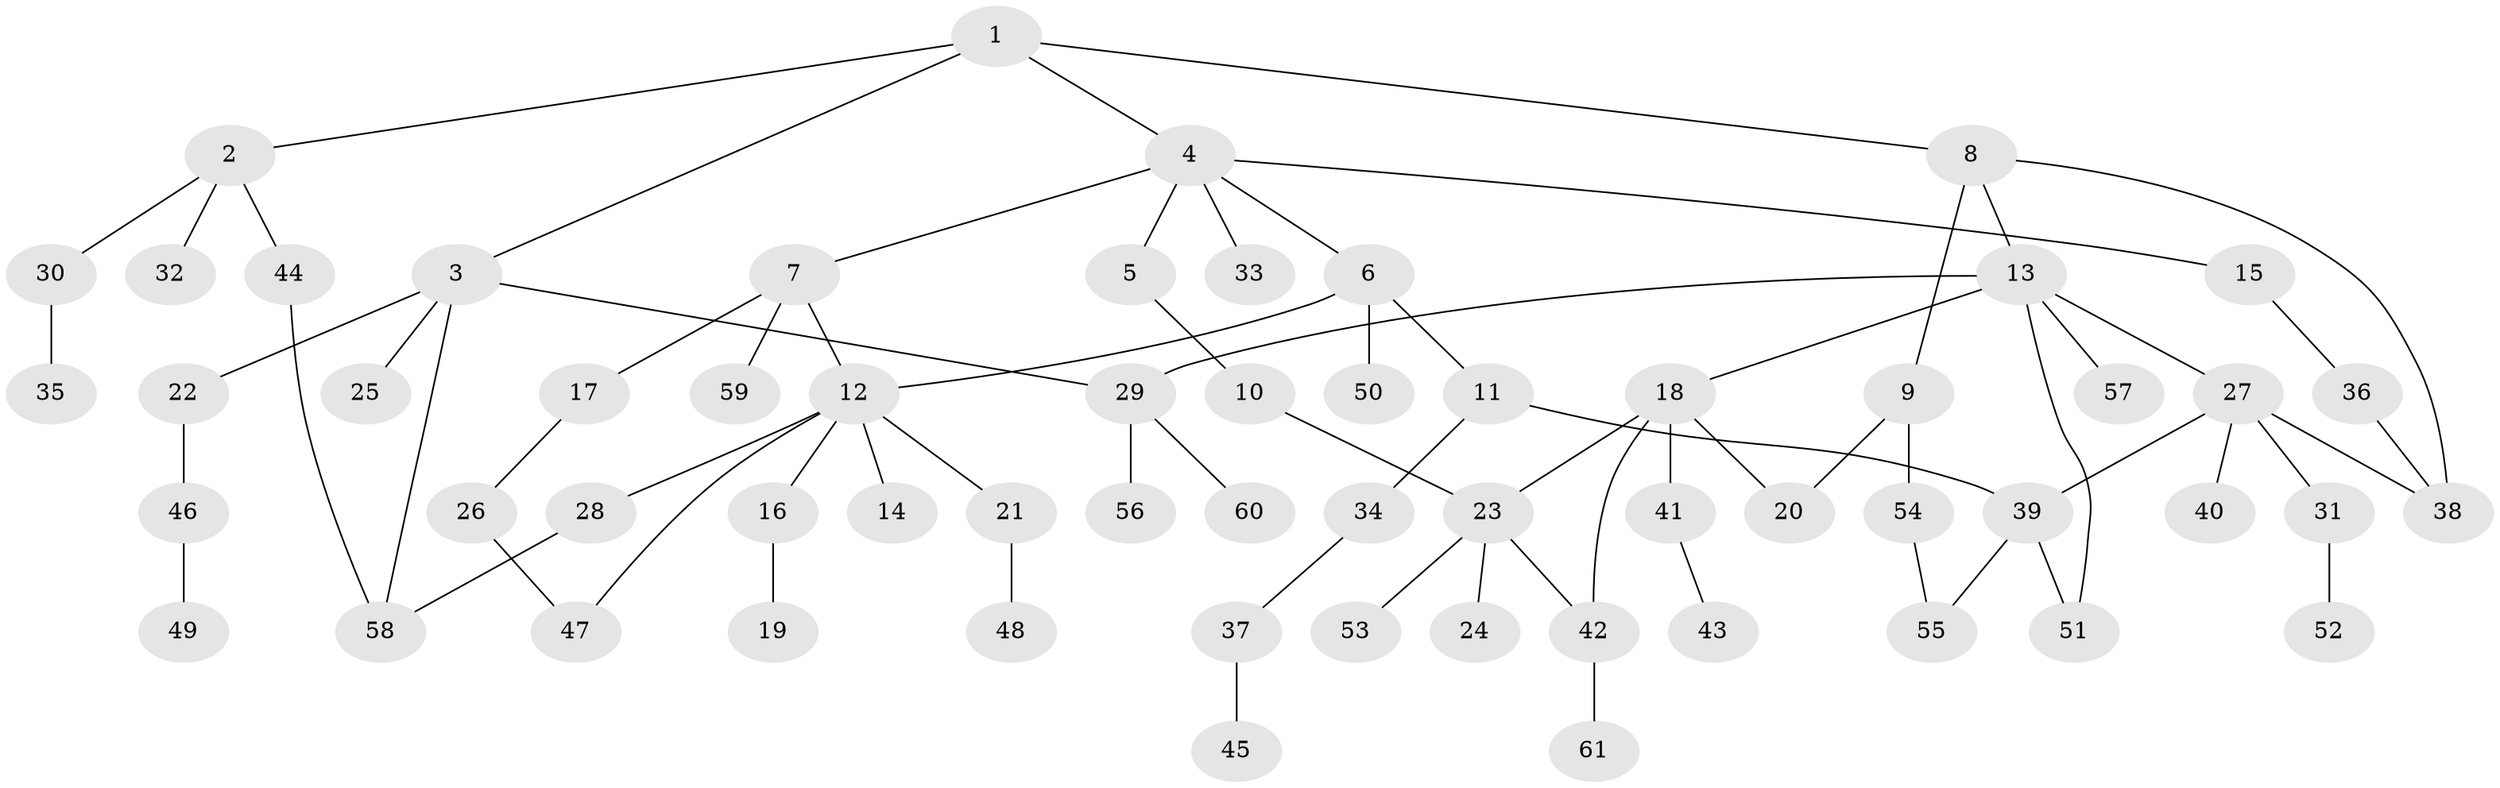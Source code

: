 // coarse degree distribution, {6: 0.07142857142857142, 7: 0.023809523809523808, 2: 0.2619047619047619, 4: 0.047619047619047616, 5: 0.11904761904761904, 3: 0.07142857142857142, 1: 0.40476190476190477}
// Generated by graph-tools (version 1.1) at 2025/51/02/27/25 19:51:38]
// undirected, 61 vertices, 73 edges
graph export_dot {
graph [start="1"]
  node [color=gray90,style=filled];
  1;
  2;
  3;
  4;
  5;
  6;
  7;
  8;
  9;
  10;
  11;
  12;
  13;
  14;
  15;
  16;
  17;
  18;
  19;
  20;
  21;
  22;
  23;
  24;
  25;
  26;
  27;
  28;
  29;
  30;
  31;
  32;
  33;
  34;
  35;
  36;
  37;
  38;
  39;
  40;
  41;
  42;
  43;
  44;
  45;
  46;
  47;
  48;
  49;
  50;
  51;
  52;
  53;
  54;
  55;
  56;
  57;
  58;
  59;
  60;
  61;
  1 -- 2;
  1 -- 3;
  1 -- 4;
  1 -- 8;
  2 -- 30;
  2 -- 32;
  2 -- 44;
  3 -- 22;
  3 -- 25;
  3 -- 29;
  3 -- 58;
  4 -- 5;
  4 -- 6;
  4 -- 7;
  4 -- 15;
  4 -- 33;
  5 -- 10;
  6 -- 11;
  6 -- 12;
  6 -- 50;
  7 -- 17;
  7 -- 59;
  7 -- 12;
  8 -- 9;
  8 -- 13;
  8 -- 38;
  9 -- 54;
  9 -- 20;
  10 -- 23;
  11 -- 34;
  11 -- 39;
  12 -- 14;
  12 -- 16;
  12 -- 21;
  12 -- 28;
  12 -- 47;
  13 -- 18;
  13 -- 27;
  13 -- 57;
  13 -- 29;
  13 -- 51;
  15 -- 36;
  16 -- 19;
  17 -- 26;
  18 -- 20;
  18 -- 23;
  18 -- 41;
  18 -- 42;
  21 -- 48;
  22 -- 46;
  23 -- 24;
  23 -- 53;
  23 -- 42;
  26 -- 47;
  27 -- 31;
  27 -- 40;
  27 -- 38;
  27 -- 39;
  28 -- 58;
  29 -- 56;
  29 -- 60;
  30 -- 35;
  31 -- 52;
  34 -- 37;
  36 -- 38;
  37 -- 45;
  39 -- 51;
  39 -- 55;
  41 -- 43;
  42 -- 61;
  44 -- 58;
  46 -- 49;
  54 -- 55;
}
